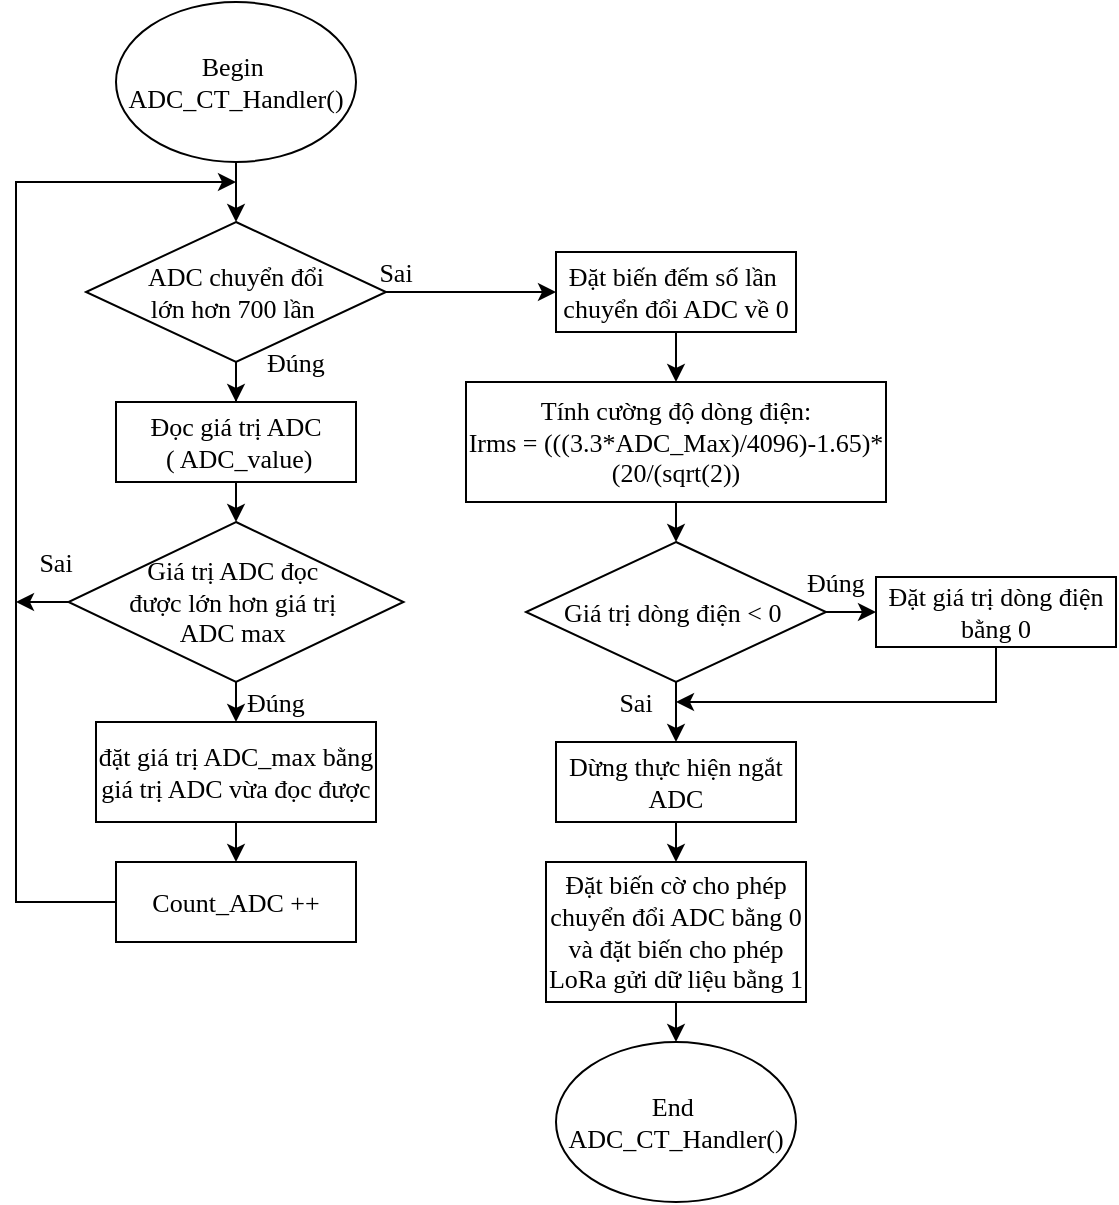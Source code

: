 <mxfile version="13.6.2" type="device"><diagram id="Ld0IcgwVZ8E3ye9hGkSr" name="Page-1"><mxGraphModel dx="1264" dy="632" grid="1" gridSize="10" guides="1" tooltips="1" connect="1" arrows="1" fold="1" page="1" pageScale="1" pageWidth="850" pageHeight="1100" math="0" shadow="0"><root><mxCell id="0"/><mxCell id="1" parent="0"/><mxCell id="0x_TaqMpfvRsliCOK3ZE-3" style="edgeStyle=orthogonalEdgeStyle;rounded=0;orthogonalLoop=1;jettySize=auto;html=1;exitX=0.5;exitY=1;exitDx=0;exitDy=0;entryX=0.5;entryY=0;entryDx=0;entryDy=0;fontFamily=Times New Roman;fontSize=13;" parent="1" source="0x_TaqMpfvRsliCOK3ZE-1" target="0x_TaqMpfvRsliCOK3ZE-2" edge="1"><mxGeometry relative="1" as="geometry"/></mxCell><mxCell id="0x_TaqMpfvRsliCOK3ZE-1" value="Begin&amp;nbsp;&lt;br style=&quot;font-size: 13px;&quot;&gt;ADC_CT_Handler()" style="ellipse;whiteSpace=wrap;html=1;fontFamily=Times New Roman;fontSize=13;" parent="1" vertex="1"><mxGeometry x="120" y="90" width="120" height="80" as="geometry"/></mxCell><mxCell id="0x_TaqMpfvRsliCOK3ZE-5" style="edgeStyle=orthogonalEdgeStyle;rounded=0;orthogonalLoop=1;jettySize=auto;html=1;exitX=0.5;exitY=1;exitDx=0;exitDy=0;fontFamily=Times New Roman;fontSize=13;" parent="1" source="0x_TaqMpfvRsliCOK3ZE-2" target="0x_TaqMpfvRsliCOK3ZE-4" edge="1"><mxGeometry relative="1" as="geometry"/></mxCell><mxCell id="0x_TaqMpfvRsliCOK3ZE-15" style="edgeStyle=orthogonalEdgeStyle;rounded=0;orthogonalLoop=1;jettySize=auto;html=1;exitX=1;exitY=0.5;exitDx=0;exitDy=0;entryX=0;entryY=0.5;entryDx=0;entryDy=0;fontFamily=Times New Roman;fontSize=13;" parent="1" source="0x_TaqMpfvRsliCOK3ZE-2" target="0x_TaqMpfvRsliCOK3ZE-13" edge="1"><mxGeometry relative="1" as="geometry"/></mxCell><mxCell id="0x_TaqMpfvRsliCOK3ZE-2" value="ADC chuyển đổi &lt;br&gt;lớn hơn 700 lần&amp;nbsp;" style="rhombus;whiteSpace=wrap;html=1;fontFamily=Times New Roman;fontSize=13;" parent="1" vertex="1"><mxGeometry x="105" y="200" width="150" height="70" as="geometry"/></mxCell><mxCell id="0x_TaqMpfvRsliCOK3ZE-8" style="edgeStyle=orthogonalEdgeStyle;rounded=0;orthogonalLoop=1;jettySize=auto;html=1;exitX=0.5;exitY=1;exitDx=0;exitDy=0;entryX=0.5;entryY=0;entryDx=0;entryDy=0;fontFamily=Times New Roman;fontSize=13;" parent="1" source="0x_TaqMpfvRsliCOK3ZE-4" target="0x_TaqMpfvRsliCOK3ZE-7" edge="1"><mxGeometry relative="1" as="geometry"/></mxCell><mxCell id="0x_TaqMpfvRsliCOK3ZE-4" value="Đọc giá trị ADC&lt;br style=&quot;font-size: 13px;&quot;&gt;&amp;nbsp;( ADC_value)" style="rounded=0;whiteSpace=wrap;html=1;fontFamily=Times New Roman;fontSize=13;" parent="1" vertex="1"><mxGeometry x="120" y="290" width="120" height="40" as="geometry"/></mxCell><mxCell id="0x_TaqMpfvRsliCOK3ZE-10" style="edgeStyle=orthogonalEdgeStyle;rounded=0;orthogonalLoop=1;jettySize=auto;html=1;exitX=0.5;exitY=1;exitDx=0;exitDy=0;entryX=0.5;entryY=0;entryDx=0;entryDy=0;fontFamily=Times New Roman;fontSize=13;" parent="1" source="0x_TaqMpfvRsliCOK3ZE-7" target="0x_TaqMpfvRsliCOK3ZE-9" edge="1"><mxGeometry relative="1" as="geometry"/></mxCell><mxCell id="nXHhdp4Ot4EbKyq0kG3g-1" style="edgeStyle=orthogonalEdgeStyle;rounded=0;orthogonalLoop=1;jettySize=auto;html=1;exitX=0;exitY=0.5;exitDx=0;exitDy=0;" parent="1" source="0x_TaqMpfvRsliCOK3ZE-7" edge="1"><mxGeometry relative="1" as="geometry"><mxPoint x="70" y="389.952" as="targetPoint"/></mxGeometry></mxCell><mxCell id="0x_TaqMpfvRsliCOK3ZE-7" value="Giá trị ADC đọc&amp;nbsp;&lt;br&gt;được lớn hơn giá trị&amp;nbsp;&lt;br&gt;ADC max&amp;nbsp;" style="rhombus;whiteSpace=wrap;html=1;fontFamily=Times New Roman;fontSize=13;" parent="1" vertex="1"><mxGeometry x="96.25" y="350" width="167.5" height="80" as="geometry"/></mxCell><mxCell id="0x_TaqMpfvRsliCOK3ZE-12" style="edgeStyle=orthogonalEdgeStyle;rounded=0;orthogonalLoop=1;jettySize=auto;html=1;exitX=0.5;exitY=1;exitDx=0;exitDy=0;entryX=0.5;entryY=0;entryDx=0;entryDy=0;fontFamily=Times New Roman;fontSize=13;" parent="1" source="0x_TaqMpfvRsliCOK3ZE-9" target="0x_TaqMpfvRsliCOK3ZE-11" edge="1"><mxGeometry relative="1" as="geometry"/></mxCell><mxCell id="0x_TaqMpfvRsliCOK3ZE-9" value="đặt giá trị ADC_max bằng giá trị ADC vừa đọc được" style="rounded=0;whiteSpace=wrap;html=1;fontFamily=Times New Roman;fontSize=13;" parent="1" vertex="1"><mxGeometry x="110" y="450" width="140" height="50" as="geometry"/></mxCell><mxCell id="0x_TaqMpfvRsliCOK3ZE-42" style="edgeStyle=orthogonalEdgeStyle;rounded=0;orthogonalLoop=1;jettySize=auto;html=1;exitX=0;exitY=0.5;exitDx=0;exitDy=0;fontFamily=Times New Roman;fontSize=13;" parent="1" source="0x_TaqMpfvRsliCOK3ZE-11" edge="1"><mxGeometry relative="1" as="geometry"><mxPoint x="180" y="180" as="targetPoint"/><Array as="points"><mxPoint x="70" y="540"/><mxPoint x="70" y="180"/></Array></mxGeometry></mxCell><mxCell id="0x_TaqMpfvRsliCOK3ZE-11" value="Count_ADC ++" style="rounded=0;whiteSpace=wrap;html=1;fontFamily=Times New Roman;fontSize=13;" parent="1" vertex="1"><mxGeometry x="120" y="520" width="120" height="40" as="geometry"/></mxCell><mxCell id="0x_TaqMpfvRsliCOK3ZE-20" style="edgeStyle=orthogonalEdgeStyle;rounded=0;orthogonalLoop=1;jettySize=auto;html=1;exitX=0.5;exitY=1;exitDx=0;exitDy=0;entryX=0.5;entryY=0;entryDx=0;entryDy=0;fontFamily=Times New Roman;fontSize=13;" parent="1" source="0x_TaqMpfvRsliCOK3ZE-13" edge="1"><mxGeometry relative="1" as="geometry"><mxPoint x="400.0" y="280" as="targetPoint"/></mxGeometry></mxCell><mxCell id="0x_TaqMpfvRsliCOK3ZE-13" value="Đặt biến đếm số lần&amp;nbsp;&lt;br&gt;chuyển đổi ADC về 0" style="rounded=0;whiteSpace=wrap;html=1;fontFamily=Times New Roman;fontSize=13;" parent="1" vertex="1"><mxGeometry x="340" y="215" width="120" height="40" as="geometry"/></mxCell><mxCell id="0x_TaqMpfvRsliCOK3ZE-27" style="edgeStyle=orthogonalEdgeStyle;rounded=0;orthogonalLoop=1;jettySize=auto;html=1;exitX=0.5;exitY=1;exitDx=0;exitDy=0;entryX=0.5;entryY=0;entryDx=0;entryDy=0;fontFamily=Times New Roman;fontSize=13;" parent="1" source="0x_TaqMpfvRsliCOK3ZE-19" target="0x_TaqMpfvRsliCOK3ZE-22" edge="1"><mxGeometry relative="1" as="geometry"/></mxCell><mxCell id="0x_TaqMpfvRsliCOK3ZE-19" value="Tính cường độ dòng điện:&lt;br style=&quot;font-size: 13px;&quot;&gt;Irms = (((3.3*ADC_Max)/4096)-1.65)*(20/(sqrt(2))" style="rounded=0;whiteSpace=wrap;html=1;fontFamily=Times New Roman;fontSize=13;" parent="1" vertex="1"><mxGeometry x="295" y="280" width="210" height="60" as="geometry"/></mxCell><mxCell id="0x_TaqMpfvRsliCOK3ZE-24" style="edgeStyle=orthogonalEdgeStyle;rounded=0;orthogonalLoop=1;jettySize=auto;html=1;exitX=1;exitY=0.5;exitDx=0;exitDy=0;entryX=0;entryY=0.5;entryDx=0;entryDy=0;fontFamily=Times New Roman;fontSize=13;" parent="1" source="0x_TaqMpfvRsliCOK3ZE-22" target="0x_TaqMpfvRsliCOK3ZE-23" edge="1"><mxGeometry relative="1" as="geometry"/></mxCell><mxCell id="0x_TaqMpfvRsliCOK3ZE-26" style="edgeStyle=orthogonalEdgeStyle;rounded=0;orthogonalLoop=1;jettySize=auto;html=1;exitX=0.5;exitY=1;exitDx=0;exitDy=0;entryX=0.5;entryY=0;entryDx=0;entryDy=0;fontFamily=Times New Roman;fontSize=13;" parent="1" source="0x_TaqMpfvRsliCOK3ZE-22" target="0x_TaqMpfvRsliCOK3ZE-25" edge="1"><mxGeometry relative="1" as="geometry"/></mxCell><mxCell id="0x_TaqMpfvRsliCOK3ZE-22" value="Giá trị dòng điện &amp;lt; 0&amp;nbsp;" style="rhombus;whiteSpace=wrap;html=1;fontFamily=Times New Roman;fontSize=13;" parent="1" vertex="1"><mxGeometry x="325" y="360" width="150" height="70" as="geometry"/></mxCell><mxCell id="0x_TaqMpfvRsliCOK3ZE-41" style="edgeStyle=orthogonalEdgeStyle;rounded=0;orthogonalLoop=1;jettySize=auto;html=1;exitX=0.5;exitY=1;exitDx=0;exitDy=0;fontFamily=Times New Roman;fontSize=13;entryX=1;entryY=0.5;entryDx=0;entryDy=0;" parent="1" source="0x_TaqMpfvRsliCOK3ZE-23" target="0x_TaqMpfvRsliCOK3ZE-39" edge="1"><mxGeometry relative="1" as="geometry"><Array as="points"><mxPoint x="560" y="440"/></Array><mxPoint x="400" y="500" as="targetPoint"/></mxGeometry></mxCell><mxCell id="0x_TaqMpfvRsliCOK3ZE-23" value="Đặt giá trị dòng điện bằng 0" style="rounded=0;whiteSpace=wrap;html=1;fontFamily=Times New Roman;fontSize=13;" parent="1" vertex="1"><mxGeometry x="500" y="377.5" width="120" height="35" as="geometry"/></mxCell><mxCell id="0x_TaqMpfvRsliCOK3ZE-30" style="edgeStyle=orthogonalEdgeStyle;rounded=0;orthogonalLoop=1;jettySize=auto;html=1;exitX=0.5;exitY=1;exitDx=0;exitDy=0;entryX=0.5;entryY=0;entryDx=0;entryDy=0;fontFamily=Times New Roman;fontSize=13;" parent="1" source="0x_TaqMpfvRsliCOK3ZE-25" target="0x_TaqMpfvRsliCOK3ZE-29" edge="1"><mxGeometry relative="1" as="geometry"/></mxCell><mxCell id="0x_TaqMpfvRsliCOK3ZE-25" value="Dừng thực hiện ngắt ADC" style="rounded=0;whiteSpace=wrap;html=1;fontFamily=Times New Roman;fontSize=13;" parent="1" vertex="1"><mxGeometry x="340" y="460" width="120" height="40" as="geometry"/></mxCell><mxCell id="0x_TaqMpfvRsliCOK3ZE-32" style="edgeStyle=orthogonalEdgeStyle;rounded=0;orthogonalLoop=1;jettySize=auto;html=1;exitX=0.5;exitY=1;exitDx=0;exitDy=0;entryX=0.5;entryY=0;entryDx=0;entryDy=0;fontFamily=Times New Roman;fontSize=13;" parent="1" source="0x_TaqMpfvRsliCOK3ZE-29" target="0x_TaqMpfvRsliCOK3ZE-31" edge="1"><mxGeometry relative="1" as="geometry"/></mxCell><mxCell id="0x_TaqMpfvRsliCOK3ZE-29" value="Đặt biến cờ cho phép chuyển đổi ADC bằng 0&lt;br&gt;và đặt biến cho phép LoRa gửi dữ liệu bằng 1" style="rounded=0;whiteSpace=wrap;html=1;fontFamily=Times New Roman;fontSize=13;" parent="1" vertex="1"><mxGeometry x="335" y="520" width="130" height="70" as="geometry"/></mxCell><mxCell id="0x_TaqMpfvRsliCOK3ZE-31" value="End&amp;nbsp;&lt;br style=&quot;font-size: 13px;&quot;&gt;ADC_CT_Handler()" style="ellipse;whiteSpace=wrap;html=1;fontFamily=Times New Roman;fontSize=13;" parent="1" vertex="1"><mxGeometry x="340" y="610" width="120" height="80" as="geometry"/></mxCell><mxCell id="0x_TaqMpfvRsliCOK3ZE-33" value="Đúng" style="text;html=1;strokeColor=none;fillColor=none;align=center;verticalAlign=middle;whiteSpace=wrap;rounded=0;fontFamily=Times New Roman;fontSize=13;" parent="1" vertex="1"><mxGeometry x="180" y="430" width="40" height="20" as="geometry"/></mxCell><mxCell id="0x_TaqMpfvRsliCOK3ZE-34" value="Sai" style="text;html=1;strokeColor=none;fillColor=none;align=center;verticalAlign=middle;whiteSpace=wrap;rounded=0;fontFamily=Times New Roman;fontSize=13;" parent="1" vertex="1"><mxGeometry x="70" y="360" width="40" height="20" as="geometry"/></mxCell><mxCell id="0x_TaqMpfvRsliCOK3ZE-35" value="Đúng" style="text;html=1;strokeColor=none;fillColor=none;align=center;verticalAlign=middle;whiteSpace=wrap;rounded=0;fontFamily=Times New Roman;fontSize=13;" parent="1" vertex="1"><mxGeometry x="190" y="260" width="40" height="20" as="geometry"/></mxCell><mxCell id="0x_TaqMpfvRsliCOK3ZE-36" value="Sai" style="text;html=1;strokeColor=none;fillColor=none;align=center;verticalAlign=middle;whiteSpace=wrap;rounded=0;fontFamily=Times New Roman;fontSize=13;" parent="1" vertex="1"><mxGeometry x="240" y="215" width="40" height="20" as="geometry"/></mxCell><mxCell id="0x_TaqMpfvRsliCOK3ZE-37" value="Đúng" style="text;html=1;strokeColor=none;fillColor=none;align=center;verticalAlign=middle;whiteSpace=wrap;rounded=0;fontFamily=Times New Roman;fontSize=13;" parent="1" vertex="1"><mxGeometry x="460" y="370" width="40" height="20" as="geometry"/></mxCell><mxCell id="0x_TaqMpfvRsliCOK3ZE-39" value="Sai" style="text;html=1;strokeColor=none;fillColor=none;align=center;verticalAlign=middle;whiteSpace=wrap;rounded=0;fontFamily=Times New Roman;fontSize=13;" parent="1" vertex="1"><mxGeometry x="360" y="430" width="40" height="20" as="geometry"/></mxCell></root></mxGraphModel></diagram></mxfile>